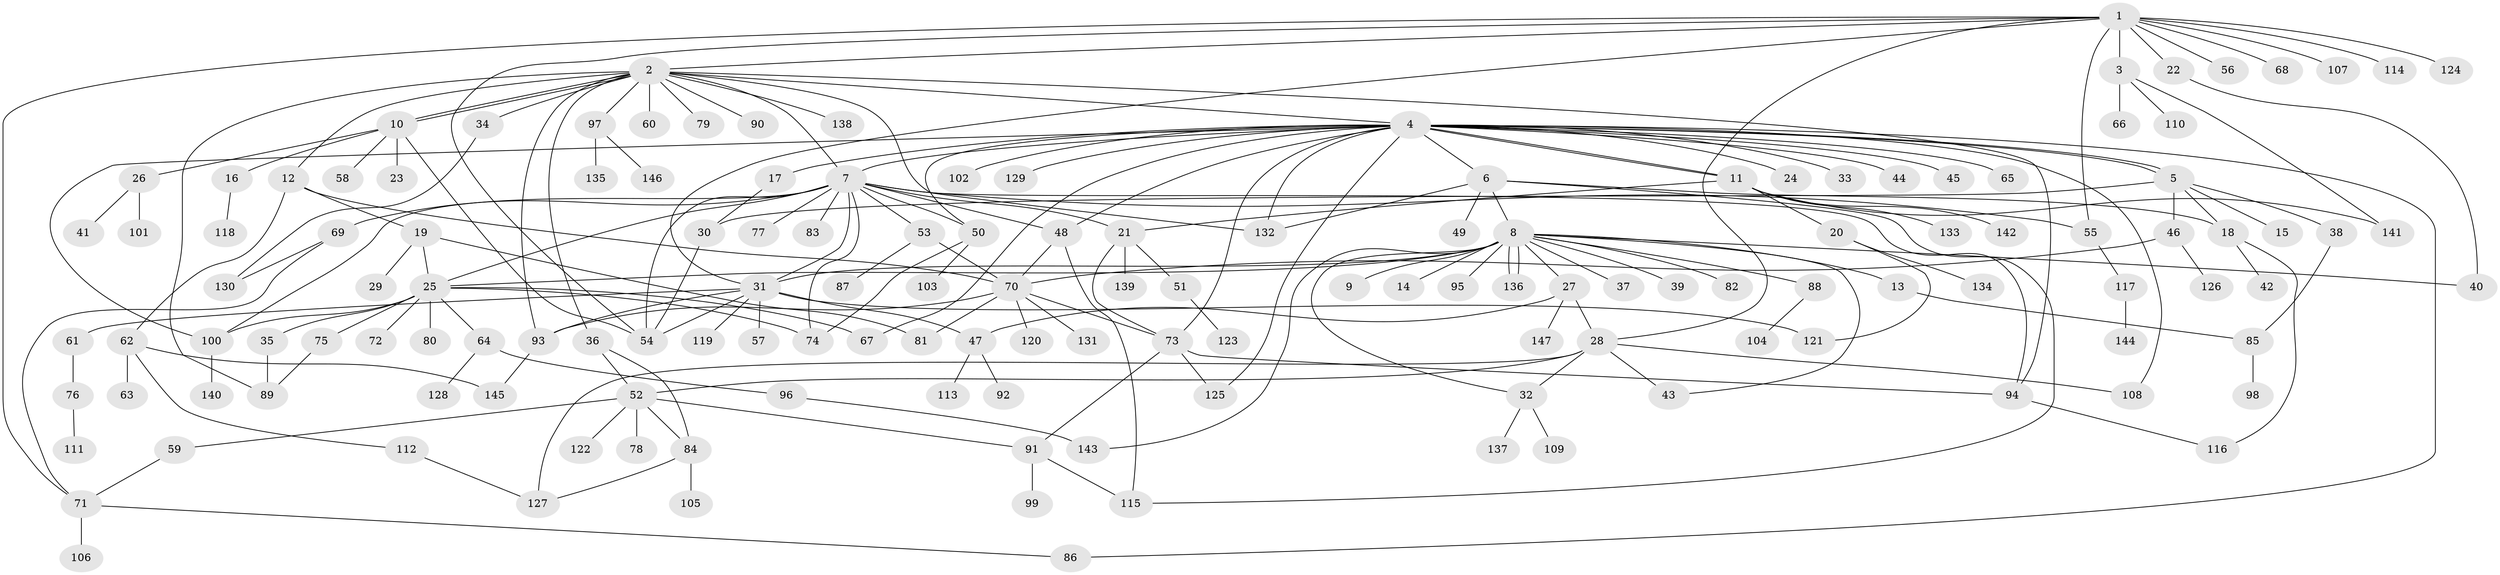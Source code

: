 // Generated by graph-tools (version 1.1) at 2025/35/03/09/25 02:35:48]
// undirected, 147 vertices, 208 edges
graph export_dot {
graph [start="1"]
  node [color=gray90,style=filled];
  1;
  2;
  3;
  4;
  5;
  6;
  7;
  8;
  9;
  10;
  11;
  12;
  13;
  14;
  15;
  16;
  17;
  18;
  19;
  20;
  21;
  22;
  23;
  24;
  25;
  26;
  27;
  28;
  29;
  30;
  31;
  32;
  33;
  34;
  35;
  36;
  37;
  38;
  39;
  40;
  41;
  42;
  43;
  44;
  45;
  46;
  47;
  48;
  49;
  50;
  51;
  52;
  53;
  54;
  55;
  56;
  57;
  58;
  59;
  60;
  61;
  62;
  63;
  64;
  65;
  66;
  67;
  68;
  69;
  70;
  71;
  72;
  73;
  74;
  75;
  76;
  77;
  78;
  79;
  80;
  81;
  82;
  83;
  84;
  85;
  86;
  87;
  88;
  89;
  90;
  91;
  92;
  93;
  94;
  95;
  96;
  97;
  98;
  99;
  100;
  101;
  102;
  103;
  104;
  105;
  106;
  107;
  108;
  109;
  110;
  111;
  112;
  113;
  114;
  115;
  116;
  117;
  118;
  119;
  120;
  121;
  122;
  123;
  124;
  125;
  126;
  127;
  128;
  129;
  130;
  131;
  132;
  133;
  134;
  135;
  136;
  137;
  138;
  139;
  140;
  141;
  142;
  143;
  144;
  145;
  146;
  147;
  1 -- 2;
  1 -- 3;
  1 -- 22;
  1 -- 28;
  1 -- 31;
  1 -- 54;
  1 -- 55;
  1 -- 56;
  1 -- 68;
  1 -- 71;
  1 -- 107;
  1 -- 114;
  1 -- 124;
  2 -- 4;
  2 -- 7;
  2 -- 10;
  2 -- 10;
  2 -- 12;
  2 -- 34;
  2 -- 36;
  2 -- 60;
  2 -- 79;
  2 -- 89;
  2 -- 90;
  2 -- 93;
  2 -- 94;
  2 -- 97;
  2 -- 132;
  2 -- 138;
  3 -- 66;
  3 -- 110;
  3 -- 141;
  4 -- 5;
  4 -- 5;
  4 -- 6;
  4 -- 7;
  4 -- 11;
  4 -- 11;
  4 -- 17;
  4 -- 24;
  4 -- 33;
  4 -- 44;
  4 -- 45;
  4 -- 48;
  4 -- 50;
  4 -- 65;
  4 -- 67;
  4 -- 73;
  4 -- 86;
  4 -- 100;
  4 -- 102;
  4 -- 108;
  4 -- 125;
  4 -- 129;
  4 -- 132;
  5 -- 15;
  5 -- 18;
  5 -- 30;
  5 -- 38;
  5 -- 46;
  6 -- 8;
  6 -- 18;
  6 -- 49;
  6 -- 115;
  6 -- 132;
  7 -- 21;
  7 -- 25;
  7 -- 31;
  7 -- 48;
  7 -- 50;
  7 -- 53;
  7 -- 54;
  7 -- 55;
  7 -- 69;
  7 -- 74;
  7 -- 77;
  7 -- 83;
  7 -- 94;
  7 -- 100;
  8 -- 9;
  8 -- 13;
  8 -- 14;
  8 -- 25;
  8 -- 27;
  8 -- 31;
  8 -- 32;
  8 -- 37;
  8 -- 39;
  8 -- 40;
  8 -- 43;
  8 -- 82;
  8 -- 88;
  8 -- 95;
  8 -- 136;
  8 -- 136;
  8 -- 143;
  10 -- 16;
  10 -- 23;
  10 -- 26;
  10 -- 54;
  10 -- 58;
  11 -- 20;
  11 -- 21;
  11 -- 133;
  11 -- 141;
  11 -- 142;
  12 -- 19;
  12 -- 62;
  12 -- 70;
  13 -- 85;
  16 -- 118;
  17 -- 30;
  18 -- 42;
  18 -- 116;
  19 -- 25;
  19 -- 29;
  19 -- 81;
  20 -- 121;
  20 -- 134;
  21 -- 51;
  21 -- 73;
  21 -- 139;
  22 -- 40;
  25 -- 35;
  25 -- 64;
  25 -- 67;
  25 -- 72;
  25 -- 74;
  25 -- 75;
  25 -- 80;
  25 -- 100;
  26 -- 41;
  26 -- 101;
  27 -- 28;
  27 -- 47;
  27 -- 147;
  28 -- 32;
  28 -- 43;
  28 -- 52;
  28 -- 108;
  28 -- 127;
  30 -- 54;
  31 -- 47;
  31 -- 54;
  31 -- 57;
  31 -- 61;
  31 -- 93;
  31 -- 119;
  31 -- 121;
  32 -- 109;
  32 -- 137;
  34 -- 130;
  35 -- 89;
  36 -- 52;
  36 -- 84;
  38 -- 85;
  46 -- 70;
  46 -- 126;
  47 -- 92;
  47 -- 113;
  48 -- 70;
  48 -- 115;
  50 -- 74;
  50 -- 103;
  51 -- 123;
  52 -- 59;
  52 -- 78;
  52 -- 84;
  52 -- 91;
  52 -- 122;
  53 -- 70;
  53 -- 87;
  55 -- 117;
  59 -- 71;
  61 -- 76;
  62 -- 63;
  62 -- 112;
  62 -- 145;
  64 -- 96;
  64 -- 128;
  69 -- 71;
  69 -- 130;
  70 -- 73;
  70 -- 81;
  70 -- 93;
  70 -- 120;
  70 -- 131;
  71 -- 86;
  71 -- 106;
  73 -- 91;
  73 -- 94;
  73 -- 125;
  75 -- 89;
  76 -- 111;
  84 -- 105;
  84 -- 127;
  85 -- 98;
  88 -- 104;
  91 -- 99;
  91 -- 115;
  93 -- 145;
  94 -- 116;
  96 -- 143;
  97 -- 135;
  97 -- 146;
  100 -- 140;
  112 -- 127;
  117 -- 144;
}

